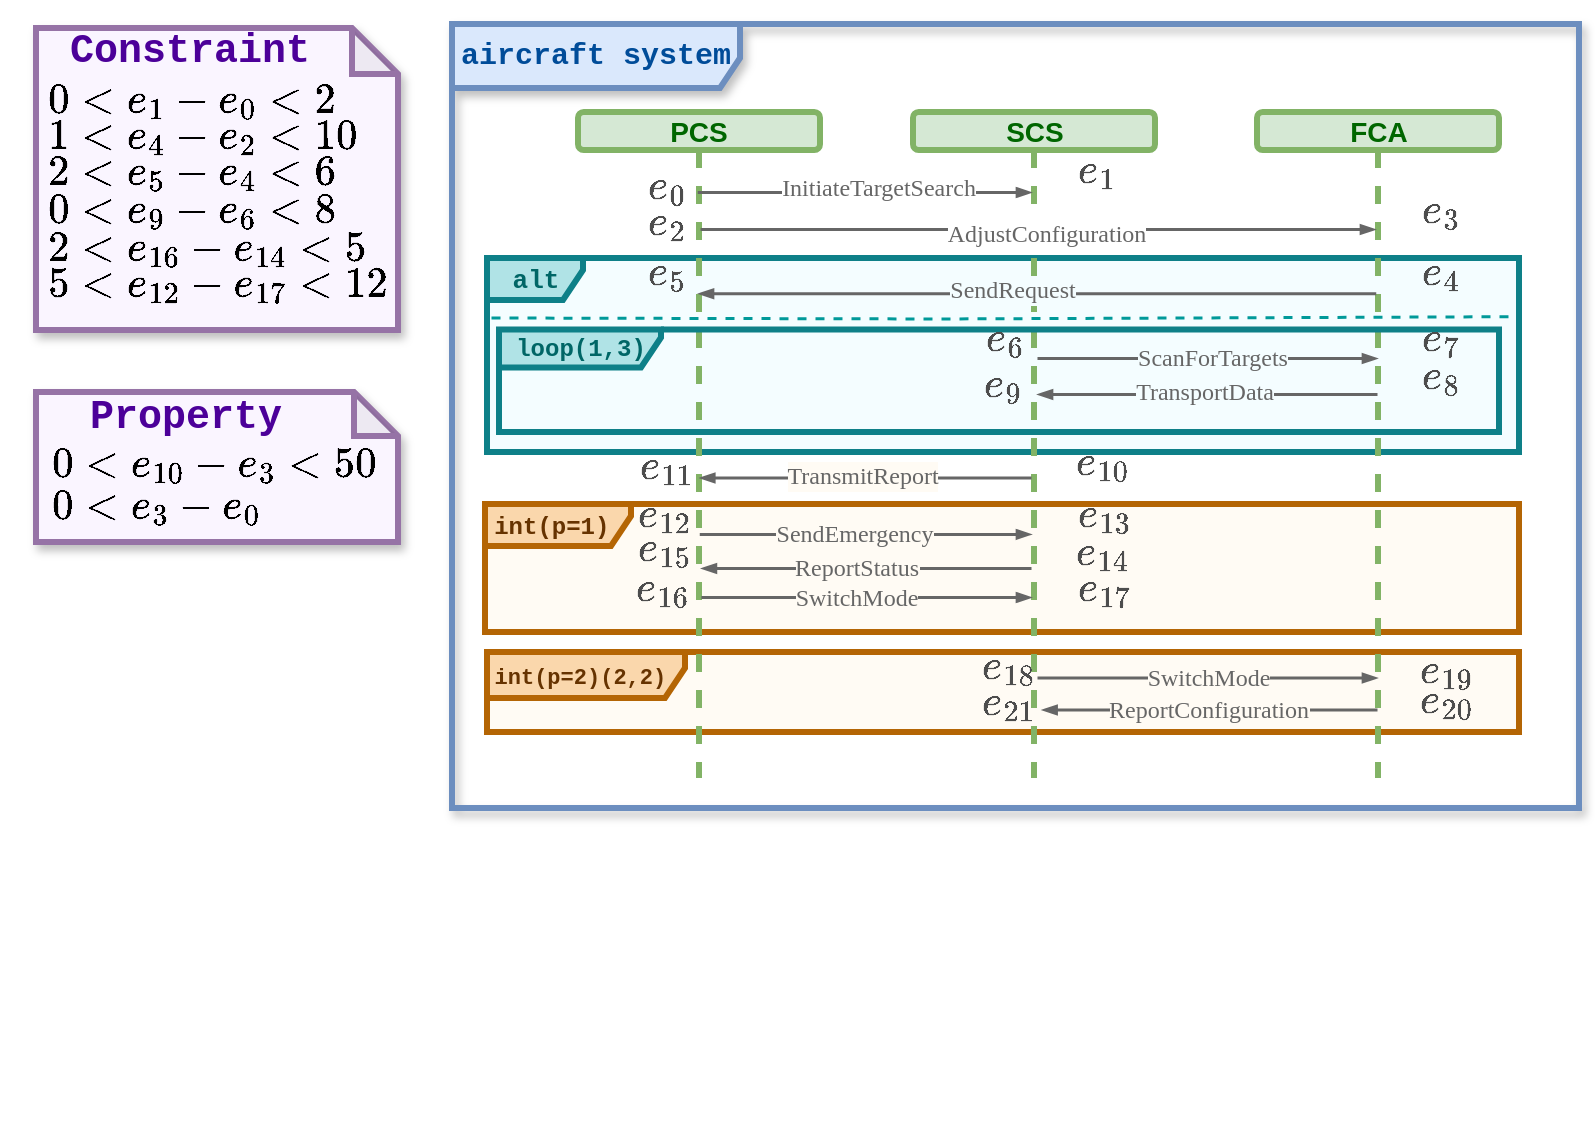 <mxfile version="26.0.10">
  <diagram name="第 1 页" id="b0k8tSVoD-_X0UZyo48S">
    <mxGraphModel dx="1426" dy="704" grid="0" gridSize="10" guides="1" tooltips="1" connect="1" arrows="1" fold="1" page="1" pageScale="1" pageWidth="1169" pageHeight="1654" math="1" shadow="0">
      <root>
        <mxCell id="0" />
        <mxCell id="1" parent="0" />
        <mxCell id="p5RUuBOFeJVeReMCNEkG-402" value="" style="shape=note;whiteSpace=wrap;html=1;backgroundOutline=1;darkOpacity=0.05;strokeColor=#9673a6;strokeWidth=3;fillColor=light-dark(#faf5ff, #392f3f);shadow=1;fontSize=14;size=22;" parent="1" vertex="1">
          <mxGeometry x="21" y="230" width="181" height="75" as="geometry" />
        </mxCell>
        <mxCell id="p5RUuBOFeJVeReMCNEkG-91" value="&lt;b style=&quot;font-family: &amp;quot;Courier New&amp;quot;;&quot;&gt;&lt;font style=&quot;font-size: 11px; color: rgb(102, 51, 0);&quot;&gt;int(p=2)(2,2)&amp;nbsp;&lt;/font&gt;&lt;/b&gt;" style="shape=umlFrame;whiteSpace=wrap;html=1;pointerEvents=0;width=99;height=23;fillColor=#fad7ac;strokeColor=#b46504;fillStyle=auto;shadow=0;strokeWidth=3;swimlaneFillColor=light-dark(#FFFBF4,#002813);" parent="1" vertex="1">
          <mxGeometry x="246.5" y="360" width="516" height="40" as="geometry" />
        </mxCell>
        <mxCell id="p5RUuBOFeJVeReMCNEkG-115" value="&lt;b style=&quot;font-family: &amp;quot;Courier New&amp;quot;;&quot;&gt;&lt;font style=&quot;color: rgb(102, 51, 0);&quot;&gt;int(p=1)&amp;nbsp;&lt;/font&gt;&lt;/b&gt;" style="shape=umlFrame;whiteSpace=wrap;html=1;pointerEvents=0;width=73;height=21;fillColor=#fad7ac;strokeColor=#b46504;fillStyle=auto;shadow=0;strokeWidth=3;swimlaneFillColor=light-dark(#FFFBF4,#002813);" parent="1" vertex="1">
          <mxGeometry x="245.5" y="286" width="517" height="64" as="geometry" />
        </mxCell>
        <mxCell id="p5RUuBOFeJVeReMCNEkG-58" value="&lt;font face=&quot;Courier New&quot; style=&quot;color: rgb(0, 102, 102); font-size: 13px;&quot;&gt;&lt;b style=&quot;&quot;&gt;alt&lt;/b&gt;&lt;/font&gt;" style="shape=umlFrame;whiteSpace=wrap;html=1;pointerEvents=0;width=48;height=21;fillColor=#b0e3e6;strokeColor=#0e8088;fillStyle=auto;shadow=0;strokeWidth=3;gradientColor=none;swimlaneFillColor=light-dark(#F4FDFF,#002813);" parent="1" vertex="1">
          <mxGeometry x="246.5" y="163" width="516" height="97" as="geometry" />
        </mxCell>
        <mxCell id="p5RUuBOFeJVeReMCNEkG-47" value="&lt;font face=&quot;Helvetica&quot; style=&quot;color: rgb(0, 102, 0); font-size: 14px;&quot;&gt;&lt;b style=&quot;&quot;&gt;PCS&lt;/b&gt;&lt;/font&gt;" style="shape=umlLifeline;perimeter=lifelinePerimeter;whiteSpace=wrap;html=1;container=1;dropTarget=0;collapsible=0;recursiveResize=0;outlineConnect=0;portConstraint=eastwest;newEdgeStyle={&quot;curved&quot;:0,&quot;rounded&quot;:0};size=19;fillColor=#d5e8d4;strokeColor=#82b366;strokeWidth=3;rounded=1;shadow=0;" parent="1" vertex="1">
          <mxGeometry x="292" y="90" width="121" height="333" as="geometry" />
        </mxCell>
        <mxCell id="p5RUuBOFeJVeReMCNEkG-213" value="&lt;font face=&quot;Helvetica&quot; style=&quot;color: rgb(0, 102, 0); font-size: 14px;&quot;&gt;&lt;b style=&quot;&quot;&gt;FCA&lt;/b&gt;&lt;/font&gt;" style="shape=umlLifeline;perimeter=lifelinePerimeter;whiteSpace=wrap;html=1;container=1;dropTarget=0;collapsible=0;recursiveResize=0;outlineConnect=0;portConstraint=eastwest;newEdgeStyle={&quot;curved&quot;:0,&quot;rounded&quot;:0};size=19;fillColor=#d5e8d4;strokeColor=#82b366;strokeWidth=3;rounded=1;shadow=0;" parent="1" vertex="1">
          <mxGeometry x="631.5" y="90" width="121" height="333" as="geometry" />
        </mxCell>
        <mxCell id="p5RUuBOFeJVeReMCNEkG-212" value="&lt;font face=&quot;Helvetica&quot; style=&quot;color: rgb(0, 102, 0); font-size: 14px;&quot;&gt;&lt;b style=&quot;&quot;&gt;SCS&lt;/b&gt;&lt;/font&gt;" style="shape=umlLifeline;perimeter=lifelinePerimeter;whiteSpace=wrap;html=1;container=1;dropTarget=0;collapsible=0;recursiveResize=0;outlineConnect=0;portConstraint=eastwest;newEdgeStyle={&quot;curved&quot;:0,&quot;rounded&quot;:0};size=19;fillColor=#d5e8d4;strokeColor=#82b366;strokeWidth=3;rounded=1;shadow=0;" parent="1" vertex="1">
          <mxGeometry x="459.5" y="90" width="121" height="333" as="geometry" />
        </mxCell>
        <mxCell id="p5RUuBOFeJVeReMCNEkG-65" value="&lt;font style=&quot;font-size: 18px; color: rgb(77, 77, 77);&quot;&gt;&lt;b style=&quot;&quot;&gt;\(e_0\)&lt;/b&gt;&lt;/font&gt;" style="text;html=1;align=center;verticalAlign=middle;resizable=0;points=[];autosize=1;strokeColor=none;fillColor=none;" parent="1" vertex="1">
          <mxGeometry x="316" y="113.25" width="40" height="30" as="geometry" />
        </mxCell>
        <mxCell id="p5RUuBOFeJVeReMCNEkG-46" value="&lt;font face=&quot;Courier New&quot; style=&quot;color: rgb(0, 76, 153); font-size: 15px;&quot;&gt;&lt;b style=&quot;&quot;&gt;aircraft system&lt;/b&gt;&lt;/font&gt;" style="shape=umlFrame;whiteSpace=wrap;html=1;pointerEvents=0;width=144;height=32;fillColor=#dae8fc;strokeColor=#6c8ebf;strokeWidth=3;shadow=1;" parent="1" vertex="1">
          <mxGeometry x="229" y="46" width="563.5" height="392" as="geometry" />
        </mxCell>
        <mxCell id="p5RUuBOFeJVeReMCNEkG-49" value="" style="html=1;verticalAlign=bottom;endArrow=blockThin;curved=0;rounded=1;endFill=1;strokeColor=#666666;strokeWidth=1.5;endSize=4;" parent="1" target="p5RUuBOFeJVeReMCNEkG-212" edge="1">
          <mxGeometry x="-0.0" width="80" relative="1" as="geometry">
            <mxPoint x="351.63" y="130.0" as="sourcePoint" />
            <mxPoint x="691.5" y="130.0" as="targetPoint" />
            <mxPoint as="offset" />
          </mxGeometry>
        </mxCell>
        <mxCell id="p5RUuBOFeJVeReMCNEkG-93" value="&lt;span style=&quot;text-align: left; white-space: pre-wrap;&quot;&gt;&lt;font face=&quot;Verdana&quot; style=&quot;color: rgb(102, 102, 102); font-size: 12px;&quot;&gt;InitiateTargetSearch&lt;/font&gt;&lt;/span&gt;" style="edgeLabel;html=1;align=center;verticalAlign=middle;resizable=0;points=[];" parent="p5RUuBOFeJVeReMCNEkG-49" vertex="1" connectable="0">
          <mxGeometry x="-0.237" y="-1" relative="1" as="geometry">
            <mxPoint x="27" y="-3" as="offset" />
          </mxGeometry>
        </mxCell>
        <mxCell id="p5RUuBOFeJVeReMCNEkG-50" value="" style="html=1;verticalAlign=bottom;endArrow=blockThin;curved=0;rounded=0;endFill=1;strokeWidth=1.5;strokeColor=light-dark(#666666,#EDEDED);startSize=6;endSize=4;" parent="1" edge="1">
          <mxGeometry x="-0.001" width="80" relative="1" as="geometry">
            <mxPoint x="353.048" y="148.5" as="sourcePoint" />
            <mxPoint x="690.5" y="148.5" as="targetPoint" />
            <mxPoint as="offset" />
          </mxGeometry>
        </mxCell>
        <mxCell id="p5RUuBOFeJVeReMCNEkG-94" value="&lt;span style=&quot;text-align: left; white-space: pre-wrap;&quot;&gt;&lt;font style=&quot;color: rgb(102, 102, 102); font-size: 12px;&quot; face=&quot;Verdana&quot;&gt;AdjustConfiguration&lt;/font&gt;&lt;/span&gt;" style="edgeLabel;html=1;align=center;verticalAlign=middle;resizable=0;points=[];fontSize=10;" parent="p5RUuBOFeJVeReMCNEkG-50" vertex="1" connectable="0">
          <mxGeometry x="0.011" y="-2" relative="1" as="geometry">
            <mxPoint x="2" as="offset" />
          </mxGeometry>
        </mxCell>
        <mxCell id="p5RUuBOFeJVeReMCNEkG-54" value="" style="html=1;verticalAlign=bottom;endArrow=blockThin;curved=0;rounded=0;endFill=1;strokeColor=light-dark(#666666,#EDEDED);endSize=4;strokeWidth=1.5;" parent="1" edge="1">
          <mxGeometry x="0.0" width="80" relative="1" as="geometry">
            <mxPoint x="518.5" y="318" as="sourcePoint" />
            <mxPoint x="353.444" y="318" as="targetPoint" />
            <mxPoint as="offset" />
          </mxGeometry>
        </mxCell>
        <mxCell id="p5RUuBOFeJVeReMCNEkG-109" value="&lt;font face=&quot;Verdana&quot;&gt;&lt;span style=&quot;font-size: 12px;&quot;&gt;ReportStatus&lt;/span&gt;&lt;/font&gt;" style="edgeLabel;html=1;align=center;verticalAlign=middle;resizable=0;points=[];fontColor=#666666;labelBackgroundColor=light-dark(#fffbf4, #ededed);" parent="p5RUuBOFeJVeReMCNEkG-54" vertex="1" connectable="0">
          <mxGeometry x="0.17" relative="1" as="geometry">
            <mxPoint x="9" as="offset" />
          </mxGeometry>
        </mxCell>
        <mxCell id="p5RUuBOFeJVeReMCNEkG-59" value="" style="html=1;verticalAlign=bottom;endArrow=none;curved=0;rounded=0;strokeWidth=1.5;strokeColor=#666666;endFill=0;endSize=4;startArrow=blockThin;startFill=1;startSize=4;" parent="1" edge="1">
          <mxGeometry width="80" relative="1" as="geometry">
            <mxPoint x="521.5" y="231" as="sourcePoint" />
            <mxPoint x="691.5" y="231" as="targetPoint" />
          </mxGeometry>
        </mxCell>
        <mxCell id="p5RUuBOFeJVeReMCNEkG-102" value="&lt;span style=&quot;text-align: left; white-space: pre-wrap;&quot;&gt;&lt;font style=&quot;font-size: 12px;&quot;&gt;TransportData&lt;/font&gt;&lt;/span&gt;" style="edgeLabel;html=1;align=center;verticalAlign=middle;resizable=0;points=[];labelBackgroundColor=light-dark(#f4fdff, #ededed);fontFamily=Verdana;fontColor=#666666;" parent="p5RUuBOFeJVeReMCNEkG-59" vertex="1" connectable="0">
          <mxGeometry x="-0.159" y="2" relative="1" as="geometry">
            <mxPoint x="12" y="1" as="offset" />
          </mxGeometry>
        </mxCell>
        <mxCell id="p5RUuBOFeJVeReMCNEkG-60" value="" style="endArrow=none;dashed=1;html=1;rounded=0;exitX=-0.003;exitY=0.275;exitDx=0;exitDy=0;exitPerimeter=0;strokeWidth=1.5;strokeColor=#009999;entryX=0.996;entryY=0.332;entryDx=0;entryDy=0;entryPerimeter=0;" parent="1" edge="1">
          <mxGeometry width="50" height="50" relative="1" as="geometry">
            <mxPoint x="248.5" y="192.745" as="sourcePoint" />
            <mxPoint x="759.436" y="192.093" as="targetPoint" />
            <Array as="points">
              <mxPoint x="472.5" y="193.24" />
            </Array>
          </mxGeometry>
        </mxCell>
        <mxCell id="p5RUuBOFeJVeReMCNEkG-61" value="&lt;font face=&quot;Courier New&quot; style=&quot;color: rgb(0, 102, 102);&quot;&gt;&lt;b style=&quot;&quot;&gt;loop(1,3)&lt;/b&gt;&lt;/font&gt;" style="shape=umlFrame;whiteSpace=wrap;html=1;pointerEvents=0;width=81;height=19;fillColor=#b0e3e6;strokeColor=#0e8088;strokeWidth=3;" parent="1" vertex="1">
          <mxGeometry x="252.5" y="198.75" width="500" height="51.25" as="geometry" />
        </mxCell>
        <mxCell id="p5RUuBOFeJVeReMCNEkG-85" value="" style="html=1;verticalAlign=bottom;endArrow=blockThin;curved=0;rounded=0;endSize=4;strokeWidth=1.5;endFill=1;strokeColor=light-dark(#666666,#EDEDED);" parent="1" edge="1">
          <mxGeometry x="-0.0" width="80" relative="1" as="geometry">
            <mxPoint x="352.63" y="300.94" as="sourcePoint" />
            <mxPoint x="518.5" y="300.94" as="targetPoint" />
            <mxPoint as="offset" />
          </mxGeometry>
        </mxCell>
        <mxCell id="p5RUuBOFeJVeReMCNEkG-108" value="&lt;span style=&quot;text-align: left; white-space: pre-wrap;&quot;&gt;&lt;font style=&quot;font-size: 12px;&quot; face=&quot;Verdana&quot;&gt;SendEmergency&lt;/font&gt;&lt;/span&gt;" style="edgeLabel;html=1;align=center;verticalAlign=middle;resizable=0;points=[];labelBackgroundColor=light-dark(#fffbf4, #ededed);fontColor=#666666;" parent="p5RUuBOFeJVeReMCNEkG-85" vertex="1" connectable="0">
          <mxGeometry x="-0.023" y="-1" relative="1" as="geometry">
            <mxPoint x="-4" y="-1" as="offset" />
          </mxGeometry>
        </mxCell>
        <mxCell id="p5RUuBOFeJVeReMCNEkG-95" value="" style="html=1;verticalAlign=bottom;endArrow=none;curved=0;rounded=1;endFill=0;strokeColor=#666666;strokeWidth=1.5;endSize=3;startArrow=blockThin;startFill=1;startSize=4;" parent="1" edge="1">
          <mxGeometry x="-0.0" width="80" relative="1" as="geometry">
            <mxPoint x="352.0" y="180.57" as="sourcePoint" />
            <mxPoint x="690.87" y="180.57" as="targetPoint" />
            <mxPoint as="offset" />
          </mxGeometry>
        </mxCell>
        <mxCell id="p5RUuBOFeJVeReMCNEkG-96" value="&lt;div style=&quot;text-align: left;&quot;&gt;&lt;span style=&quot;background-color: light-dark(rgb(244, 253, 255), rgb(237, 237, 237)); font-size: 12px; white-space: pre-wrap;&quot;&gt;&lt;font face=&quot;Verdana&quot; color=&quot;#666666&quot;&gt;SendRequest&lt;/font&gt;&lt;/span&gt;&lt;/div&gt;" style="edgeLabel;html=1;align=center;verticalAlign=middle;resizable=0;points=[];labelBackgroundColor=light-dark(#f4fdff, #ededed);" parent="p5RUuBOFeJVeReMCNEkG-95" vertex="1" connectable="0">
          <mxGeometry x="-0.237" y="-1" relative="1" as="geometry">
            <mxPoint x="27" y="-3" as="offset" />
          </mxGeometry>
        </mxCell>
        <mxCell id="p5RUuBOFeJVeReMCNEkG-99" value="" style="html=1;verticalAlign=bottom;endArrow=none;curved=0;rounded=0;endFill=0;strokeWidth=1.5;strokeColor=light-dark(#666666,#EDEDED);startSize=4;endSize=3;startArrow=blockThin;startFill=1;" parent="1" edge="1">
          <mxGeometry x="-0.001" width="80" relative="1" as="geometry">
            <mxPoint x="691.5" y="213" as="sourcePoint" />
            <mxPoint x="521.496" y="213" as="targetPoint" />
            <mxPoint as="offset" />
          </mxGeometry>
        </mxCell>
        <mxCell id="p5RUuBOFeJVeReMCNEkG-100" value="&lt;span style=&quot;text-align: left; white-space: pre-wrap;&quot;&gt;&lt;font style=&quot;color: rgb(102, 102, 102); font-size: 12px;&quot; face=&quot;Verdana&quot;&gt;ScanForTargets&lt;/font&gt;&lt;/span&gt;" style="edgeLabel;html=1;align=center;verticalAlign=middle;resizable=0;points=[];fontSize=10;labelBackgroundColor=light-dark(#f4fdff, #ededed);" parent="p5RUuBOFeJVeReMCNEkG-99" vertex="1" connectable="0">
          <mxGeometry x="0.011" y="-2" relative="1" as="geometry">
            <mxPoint x="3" y="2" as="offset" />
          </mxGeometry>
        </mxCell>
        <mxCell id="p5RUuBOFeJVeReMCNEkG-106" value="" style="html=1;verticalAlign=bottom;endArrow=none;curved=0;rounded=0;strokeWidth=1.5;strokeColor=light-dark(#666666,#EDEDED);endFill=0;endSize=4;startArrow=blockThin;startFill=1;startSize=4;" parent="1" edge="1">
          <mxGeometry width="80" relative="1" as="geometry">
            <mxPoint x="352.63" y="272.72" as="sourcePoint" />
            <mxPoint x="518.5" y="272.72" as="targetPoint" />
          </mxGeometry>
        </mxCell>
        <mxCell id="p5RUuBOFeJVeReMCNEkG-107" value="&lt;div style=&quot;text-align: left;&quot;&gt;&lt;span style=&quot;background-color: light-dark(rgb(255, 251, 244), rgb(237, 237, 237)); color: light-dark(rgb(102, 102, 102), rgb(149, 149, 149)); font-size: 12px; white-space: pre-wrap;&quot;&gt;TransmitReport&lt;/span&gt;&lt;/div&gt;" style="edgeLabel;html=1;align=center;verticalAlign=middle;resizable=0;points=[];labelBackgroundColor=light-dark(#fffbf4, #ededed);fontFamily=Verdana;fontColor=#666666;" parent="p5RUuBOFeJVeReMCNEkG-106" vertex="1" connectable="0">
          <mxGeometry x="-0.159" y="2" relative="1" as="geometry">
            <mxPoint x="12" y="1" as="offset" />
          </mxGeometry>
        </mxCell>
        <mxCell id="p5RUuBOFeJVeReMCNEkG-112" value="" style="html=1;verticalAlign=bottom;endArrow=blockThin;curved=0;rounded=0;endSize=4;strokeWidth=1.5;endFill=1;strokeColor=light-dark(#666666,#EDEDED);" parent="1" edge="1">
          <mxGeometry x="-0.0" width="80" relative="1" as="geometry">
            <mxPoint x="353.444" y="332.5" as="sourcePoint" />
            <mxPoint x="518.5" y="332.5" as="targetPoint" />
            <mxPoint as="offset" />
          </mxGeometry>
        </mxCell>
        <mxCell id="p5RUuBOFeJVeReMCNEkG-113" value="&lt;span style=&quot;text-align: left; white-space: pre-wrap;&quot;&gt;&lt;font style=&quot;font-size: 12px;&quot; face=&quot;Verdana&quot;&gt;SwitchMode&lt;/font&gt;&lt;/span&gt;" style="edgeLabel;html=1;align=center;verticalAlign=middle;resizable=0;points=[];labelBackgroundColor=light-dark(#fffbf4, #ededed);fontColor=#666666;" parent="p5RUuBOFeJVeReMCNEkG-112" vertex="1" connectable="0">
          <mxGeometry x="-0.023" y="-1" relative="1" as="geometry">
            <mxPoint x="-3" y="-1" as="offset" />
          </mxGeometry>
        </mxCell>
        <mxCell id="p5RUuBOFeJVeReMCNEkG-118" value="" style="html=1;verticalAlign=bottom;endArrow=none;curved=0;rounded=0;endFill=0;strokeColor=light-dark(#666666,#EDEDED);endSize=4;strokeWidth=1.5;startSize=4;startArrow=blockThin;startFill=1;" parent="1" edge="1">
          <mxGeometry x="0.0" width="80" relative="1" as="geometry">
            <mxPoint x="691.5" y="372.77" as="sourcePoint" />
            <mxPoint x="521.5" y="372.77" as="targetPoint" />
            <mxPoint as="offset" />
          </mxGeometry>
        </mxCell>
        <mxCell id="p5RUuBOFeJVeReMCNEkG-119" value="&lt;font style=&quot;font-size: 12px;&quot; face=&quot;Verdana&quot;&gt;SwitchMode&lt;/font&gt;" style="edgeLabel;html=1;align=center;verticalAlign=middle;resizable=0;points=[];fontColor=#666666;labelBackgroundColor=light-dark(#fffbf4, #ededed);" parent="p5RUuBOFeJVeReMCNEkG-118" vertex="1" connectable="0">
          <mxGeometry x="0.17" relative="1" as="geometry">
            <mxPoint x="15" as="offset" />
          </mxGeometry>
        </mxCell>
        <mxCell id="p5RUuBOFeJVeReMCNEkG-120" value="" style="html=1;verticalAlign=bottom;endArrow=none;curved=0;rounded=0;endSize=4;strokeWidth=1.5;endFill=0;strokeColor=light-dark(#666666,#EDEDED);startArrow=blockThin;startFill=1;startSize=4;" parent="1" edge="1">
          <mxGeometry x="-0.0" width="80" relative="1" as="geometry">
            <mxPoint x="523.786" y="388.77" as="sourcePoint" />
            <mxPoint x="691.5" y="388.77" as="targetPoint" />
            <mxPoint as="offset" />
          </mxGeometry>
        </mxCell>
        <mxCell id="p5RUuBOFeJVeReMCNEkG-121" value="&lt;div style=&quot;text-align: left;&quot;&gt;&lt;span style=&quot;background-color: light-dark(rgb(255, 251, 244), rgb(237, 237, 237)); color: light-dark(rgb(102, 102, 102), rgb(149, 149, 149)); white-space: pre-wrap;&quot;&gt;&lt;font style=&quot;font-size: 12px;&quot; face=&quot;Verdana&quot;&gt;ReportConfiguration&lt;/font&gt;&lt;/span&gt;&lt;/div&gt;" style="edgeLabel;html=1;align=center;verticalAlign=middle;resizable=0;points=[];labelBackgroundColor=light-dark(#fffbf4, #ededed);fontColor=#666666;" parent="p5RUuBOFeJVeReMCNEkG-120" vertex="1" connectable="0">
          <mxGeometry x="-0.023" y="-1" relative="1" as="geometry">
            <mxPoint x="1" y="-1" as="offset" />
          </mxGeometry>
        </mxCell>
        <mxCell id="p5RUuBOFeJVeReMCNEkG-397" value="" style="group" parent="1" vertex="1" connectable="0">
          <mxGeometry x="3" y="316" width="184" height="283" as="geometry" />
        </mxCell>
        <mxCell id="p5RUuBOFeJVeReMCNEkG-403" value="&lt;span style=&quot;font-style: normal; font-variant-ligatures: normal; font-variant-caps: normal; letter-spacing: normal; orphans: 2; text-align: left; text-indent: 0px; text-transform: none; widows: 2; word-spacing: 0px; -webkit-text-stroke-width: 0px; white-space: nowrap; text-decoration-thickness: initial; text-decoration-style: initial; text-decoration-color: initial; float: none; display: inline !important;&quot;&gt;&lt;font face=&quot;Courier New&quot; style=&quot;color: rgb(76, 0, 153); font-size: 20px;&quot;&gt;&lt;b style=&quot;&quot;&gt;Property&lt;/b&gt;&lt;/font&gt;&lt;/span&gt;" style="text;whiteSpace=wrap;html=1;shadow=1;rounded=1;" parent="p5RUuBOFeJVeReMCNEkG-397" vertex="1">
          <mxGeometry x="42.5" y="-92" width="146.8" height="25.57" as="geometry" />
        </mxCell>
        <mxCell id="p5RUuBOFeJVeReMCNEkG-404" value="&lt;font style=&quot;font-size: 18px;&quot;&gt;\(0 &amp;lt; e_{10} - e_3 &amp;lt; 50\)&lt;/font&gt;&lt;div&gt;&lt;span style=&quot;font-size: 18px;&quot;&gt;\(0 &amp;lt; e_3 - e_0\)&lt;/span&gt;&lt;/div&gt;" style="text;html=1;align=left;verticalAlign=middle;whiteSpace=wrap;rounded=0;" parent="p5RUuBOFeJVeReMCNEkG-397" vertex="1">
          <mxGeometry x="24" y="-54" width="177.5" height="29" as="geometry" />
        </mxCell>
        <mxCell id="p5RUuBOFeJVeReMCNEkG-405" value="&lt;font style=&quot;font-size: 18px; color: rgb(77, 77, 77);&quot;&gt;&lt;b style=&quot;&quot;&gt;\(e_1\)&lt;/b&gt;&lt;/font&gt;" style="text;html=1;align=center;verticalAlign=middle;resizable=0;points=[];autosize=1;strokeColor=none;fillColor=none;" parent="1" vertex="1">
          <mxGeometry x="516" y="103.25" width="70" height="34" as="geometry" />
        </mxCell>
        <mxCell id="p5RUuBOFeJVeReMCNEkG-406" value="&lt;font style=&quot;font-size: 18px; color: rgb(77, 77, 77);&quot;&gt;&lt;b style=&quot;&quot;&gt;\(e_2\)&lt;/b&gt;&lt;/font&gt;" style="text;html=1;align=center;verticalAlign=middle;resizable=0;points=[];autosize=1;strokeColor=none;fillColor=none;" parent="1" vertex="1">
          <mxGeometry x="301" y="129" width="70" height="34" as="geometry" />
        </mxCell>
        <mxCell id="p5RUuBOFeJVeReMCNEkG-407" value="&lt;font style=&quot;font-size: 18px; color: rgb(77, 77, 77);&quot;&gt;&lt;b style=&quot;&quot;&gt;\(e_3\)&lt;/b&gt;&lt;/font&gt;" style="text;html=1;align=center;verticalAlign=middle;resizable=0;points=[];autosize=1;strokeColor=none;fillColor=none;" parent="1" vertex="1">
          <mxGeometry x="687.5" y="123" width="70" height="34" as="geometry" />
        </mxCell>
        <mxCell id="p5RUuBOFeJVeReMCNEkG-408" value="&lt;font style=&quot;font-size: 18px; color: rgb(77, 77, 77);&quot;&gt;&lt;b style=&quot;&quot;&gt;\(e_5\)&lt;/b&gt;&lt;/font&gt;" style="text;html=1;align=center;verticalAlign=middle;resizable=0;points=[];autosize=1;strokeColor=none;fillColor=none;" parent="1" vertex="1">
          <mxGeometry x="301" y="153.75" width="70" height="34" as="geometry" />
        </mxCell>
        <mxCell id="p5RUuBOFeJVeReMCNEkG-409" value="&lt;font style=&quot;font-size: 18px; color: rgb(77, 77, 77);&quot;&gt;&lt;b style=&quot;&quot;&gt;\(e_4\)&lt;/b&gt;&lt;/font&gt;" style="text;html=1;align=center;verticalAlign=middle;resizable=0;points=[];autosize=1;strokeColor=none;fillColor=none;" parent="1" vertex="1">
          <mxGeometry x="688" y="153.75" width="70" height="34" as="geometry" />
        </mxCell>
        <mxCell id="p5RUuBOFeJVeReMCNEkG-410" value="&lt;font style=&quot;font-size: 18px; color: rgb(77, 77, 77);&quot;&gt;&lt;b style=&quot;&quot;&gt;\(e_7\)&lt;/b&gt;&lt;/font&gt;" style="text;html=1;align=center;verticalAlign=middle;resizable=0;points=[];autosize=1;strokeColor=none;fillColor=none;" parent="1" vertex="1">
          <mxGeometry x="688" y="187" width="70" height="34" as="geometry" />
        </mxCell>
        <mxCell id="p5RUuBOFeJVeReMCNEkG-411" value="&lt;font style=&quot;font-size: 18px; color: rgb(77, 77, 77);&quot;&gt;&lt;b style=&quot;&quot;&gt;\(e_8\)&lt;/b&gt;&lt;/font&gt;" style="text;html=1;align=center;verticalAlign=middle;resizable=0;points=[];autosize=1;strokeColor=none;fillColor=none;" parent="1" vertex="1">
          <mxGeometry x="688" y="206" width="70" height="34" as="geometry" />
        </mxCell>
        <mxCell id="p5RUuBOFeJVeReMCNEkG-412" value="&lt;font style=&quot;font-size: 18px; color: rgb(77, 77, 77);&quot;&gt;&lt;b style=&quot;&quot;&gt;\(e_6\)&lt;/b&gt;&lt;/font&gt;" style="text;html=1;align=center;verticalAlign=middle;resizable=0;points=[];autosize=1;strokeColor=none;fillColor=none;" parent="1" vertex="1">
          <mxGeometry x="469.5" y="187" width="70" height="34" as="geometry" />
        </mxCell>
        <mxCell id="p5RUuBOFeJVeReMCNEkG-413" value="&lt;font style=&quot;font-size: 18px; color: rgb(77, 77, 77);&quot;&gt;&lt;b style=&quot;&quot;&gt;\(e_9\)&lt;/b&gt;&lt;/font&gt;" style="text;html=1;align=center;verticalAlign=middle;resizable=0;points=[];autosize=1;strokeColor=none;fillColor=none;" parent="1" vertex="1">
          <mxGeometry x="469" y="210" width="70" height="34" as="geometry" />
        </mxCell>
        <mxCell id="p5RUuBOFeJVeReMCNEkG-414" value="&lt;font style=&quot;font-size: 18px; color: rgb(77, 77, 77);&quot;&gt;&lt;b style=&quot;&quot;&gt;\(e_{10}\)&lt;/b&gt;&lt;/font&gt;" style="text;html=1;align=center;verticalAlign=middle;resizable=0;points=[];autosize=1;strokeColor=none;fillColor=none;" parent="1" vertex="1">
          <mxGeometry x="507" y="249" width="94" height="34" as="geometry" />
        </mxCell>
        <mxCell id="p5RUuBOFeJVeReMCNEkG-415" value="&lt;font style=&quot;font-size: 18px; color: rgb(77, 77, 77);&quot;&gt;&lt;b style=&quot;&quot;&gt;\(e_{11}\)&lt;/b&gt;&lt;/font&gt;" style="text;html=1;align=center;verticalAlign=middle;resizable=0;points=[];autosize=1;strokeColor=none;fillColor=none;" parent="1" vertex="1">
          <mxGeometry x="289.5" y="250.5" width="93" height="34" as="geometry" />
        </mxCell>
        <mxCell id="p5RUuBOFeJVeReMCNEkG-416" value="&lt;font style=&quot;font-size: 18px; color: rgb(77, 77, 77);&quot;&gt;&lt;b style=&quot;&quot;&gt;\(e_{12}\)&lt;/b&gt;&lt;/font&gt;" style="text;html=1;align=center;verticalAlign=middle;resizable=0;points=[];autosize=1;strokeColor=none;fillColor=none;" parent="1" vertex="1">
          <mxGeometry x="288" y="274.5" width="94" height="34" as="geometry" />
        </mxCell>
        <mxCell id="p5RUuBOFeJVeReMCNEkG-417" value="&lt;font style=&quot;font-size: 18px; color: rgb(77, 77, 77);&quot;&gt;&lt;b style=&quot;&quot;&gt;\(e_{15}\)&lt;/b&gt;&lt;/font&gt;" style="text;html=1;align=center;verticalAlign=middle;resizable=0;points=[];autosize=1;strokeColor=none;fillColor=none;" parent="1" vertex="1">
          <mxGeometry x="288" y="292" width="94" height="34" as="geometry" />
        </mxCell>
        <mxCell id="p5RUuBOFeJVeReMCNEkG-419" value="&lt;font style=&quot;font-size: 18px; color: rgb(77, 77, 77);&quot;&gt;&lt;b style=&quot;&quot;&gt;\(e_{16}\)&lt;/b&gt;&lt;/font&gt;" style="text;html=1;align=center;verticalAlign=middle;resizable=0;points=[];autosize=1;strokeColor=none;fillColor=none;" parent="1" vertex="1">
          <mxGeometry x="287" y="312" width="94" height="34" as="geometry" />
        </mxCell>
        <mxCell id="p5RUuBOFeJVeReMCNEkG-421" value="&lt;font style=&quot;font-size: 18px; color: rgb(77, 77, 77);&quot;&gt;&lt;b style=&quot;&quot;&gt;\(e_{13}\)&lt;/b&gt;&lt;/font&gt;" style="text;html=1;align=center;verticalAlign=middle;resizable=0;points=[];autosize=1;strokeColor=none;fillColor=none;" parent="1" vertex="1">
          <mxGeometry x="508" y="274.5" width="94" height="34" as="geometry" />
        </mxCell>
        <mxCell id="p5RUuBOFeJVeReMCNEkG-422" value="&lt;font style=&quot;font-size: 18px; color: rgb(77, 77, 77);&quot;&gt;&lt;b style=&quot;&quot;&gt;\(e_{14}\)&lt;/b&gt;&lt;/font&gt;" style="text;html=1;align=center;verticalAlign=middle;resizable=0;points=[];autosize=1;strokeColor=none;fillColor=none;" parent="1" vertex="1">
          <mxGeometry x="506.5" y="294" width="94" height="34" as="geometry" />
        </mxCell>
        <mxCell id="p5RUuBOFeJVeReMCNEkG-423" value="&lt;font style=&quot;font-size: 18px; color: rgb(77, 77, 77);&quot;&gt;&lt;b style=&quot;&quot;&gt;\(e_{17}\)&lt;/b&gt;&lt;/font&gt;" style="text;html=1;align=center;verticalAlign=middle;resizable=0;points=[];autosize=1;strokeColor=none;fillColor=none;" parent="1" vertex="1">
          <mxGeometry x="508" y="312" width="94" height="34" as="geometry" />
        </mxCell>
        <mxCell id="p5RUuBOFeJVeReMCNEkG-425" value="&lt;font style=&quot;font-size: 18px; color: rgb(77, 77, 77);&quot;&gt;&lt;b style=&quot;&quot;&gt;\(e_{18}\)&lt;/b&gt;&lt;/font&gt;" style="text;html=1;align=center;verticalAlign=middle;resizable=0;points=[];autosize=1;strokeColor=none;fillColor=none;" parent="1" vertex="1">
          <mxGeometry x="460" y="351" width="94" height="34" as="geometry" />
        </mxCell>
        <mxCell id="p5RUuBOFeJVeReMCNEkG-426" value="&lt;font style=&quot;font-size: 18px; color: rgb(77, 77, 77);&quot;&gt;&lt;b style=&quot;&quot;&gt;\(e_{21}\)&lt;/b&gt;&lt;/font&gt;" style="text;html=1;align=center;verticalAlign=middle;resizable=0;points=[];autosize=1;strokeColor=none;fillColor=none;" parent="1" vertex="1">
          <mxGeometry x="460" y="369" width="94" height="34" as="geometry" />
        </mxCell>
        <mxCell id="p5RUuBOFeJVeReMCNEkG-427" value="&lt;font style=&quot;font-size: 18px; color: rgb(77, 77, 77);&quot;&gt;&lt;b style=&quot;&quot;&gt;\(e_{20}\)&lt;/b&gt;&lt;/font&gt;" style="text;html=1;align=center;verticalAlign=middle;resizable=0;points=[];autosize=1;strokeColor=none;fillColor=none;" parent="1" vertex="1">
          <mxGeometry x="678.5" y="368" width="94" height="34" as="geometry" />
        </mxCell>
        <mxCell id="p5RUuBOFeJVeReMCNEkG-428" value="&lt;font style=&quot;font-size: 18px; color: rgb(77, 77, 77);&quot;&gt;&lt;b style=&quot;&quot;&gt;\(e_{19}\)&lt;/b&gt;&lt;/font&gt;" style="text;html=1;align=center;verticalAlign=middle;resizable=0;points=[];autosize=1;strokeColor=none;fillColor=none;" parent="1" vertex="1">
          <mxGeometry x="678.5" y="353" width="94" height="34" as="geometry" />
        </mxCell>
        <mxCell id="p5RUuBOFeJVeReMCNEkG-398" value="" style="group;strokeWidth=4;dashed=1;shadow=1;rounded=0;fontSize=14;" parent="1" vertex="1" connectable="0">
          <mxGeometry x="21" y="38" width="181" height="172" as="geometry" />
        </mxCell>
        <mxCell id="p5RUuBOFeJVeReMCNEkG-399" value="" style="shape=note;whiteSpace=wrap;html=1;backgroundOutline=1;darkOpacity=0.05;strokeColor=#9673a6;strokeWidth=3;fillColor=light-dark(#faf5ff, #392f3f);shadow=1;fontSize=14;size=23;" parent="p5RUuBOFeJVeReMCNEkG-398" vertex="1">
          <mxGeometry y="10" width="181" height="151" as="geometry" />
        </mxCell>
        <mxCell id="p5RUuBOFeJVeReMCNEkG-400" value="&lt;div style=&quot;line-height: 100%;&quot;&gt;&lt;font face=&quot;Helvetica&quot; style=&quot;font-size: 18px; line-height: 100%;&quot;&gt;&lt;span style=&quot;background-color: transparent; color: light-dark(rgb(0, 0, 0), rgb(255, 255, 255)); text-wrap-mode: nowrap;&quot;&gt;\(0 &amp;lt; e_1 - e_0 &amp;lt; 2\)&lt;/span&gt;&lt;/font&gt;&lt;/div&gt;&lt;div style=&quot;line-height: 100%;&quot;&gt;&lt;font face=&quot;Helvetica&quot; style=&quot;font-size: 18px; line-height: 100%;&quot;&gt;&lt;span style=&quot;background-color: transparent; color: light-dark(rgb(0, 0, 0), rgb(255, 255, 255));&quot;&gt;\(1 &amp;lt; e_4 - e_2 &amp;lt; 10\)&lt;/span&gt;&lt;/font&gt;&lt;/div&gt;&lt;div style=&quot;line-height: 100%;&quot;&gt;&lt;font face=&quot;Helvetica&quot; style=&quot;font-size: 18px; line-height: 100%;&quot;&gt;&lt;span style=&quot;text-wrap-mode: nowrap;&quot;&gt;\(2 &amp;lt; e_5 - e_4 &amp;lt; 6\)&lt;/span&gt;&lt;span style=&quot;background-color: transparent; color: light-dark(rgb(0, 0, 0), rgb(255, 255, 255));&quot;&gt;&lt;/span&gt;&lt;/font&gt;&lt;/div&gt;&lt;div style=&quot;line-height: 100%;&quot;&gt;&lt;font face=&quot;Helvetica&quot; style=&quot;font-size: 18px; line-height: 100%;&quot;&gt;&lt;span style=&quot;text-wrap-mode: nowrap;&quot;&gt;\(0 &amp;lt; e_9 - e_6 &amp;lt; 8\)&lt;/span&gt;&lt;/font&gt;&lt;/div&gt;&lt;div style=&quot;line-height: 100%;&quot;&gt;&lt;font face=&quot;Helvetica&quot; style=&quot;font-size: 18px; line-height: 100%;&quot;&gt;\(2 &amp;lt; e_{16} - e_{14} &amp;lt; 5\)&lt;/font&gt;&lt;div&gt;&lt;font face=&quot;Helvetica&quot; style=&quot;font-size: 18px; line-height: 100%;&quot;&gt;\(5 &amp;lt; e_{12} - e_{17} &amp;lt; 12\)&lt;/font&gt;&lt;/div&gt;&lt;/div&gt;" style="text;html=1;align=left;verticalAlign=middle;whiteSpace=wrap;rounded=0;" parent="p5RUuBOFeJVeReMCNEkG-398" vertex="1">
          <mxGeometry x="3.57" y="17" width="166.87" height="149" as="geometry" />
        </mxCell>
        <mxCell id="p5RUuBOFeJVeReMCNEkG-401" value="&lt;span style=&quot;font-style: normal; font-variant-ligatures: normal; font-variant-caps: normal; letter-spacing: normal; orphans: 2; text-align: left; text-indent: 0px; text-transform: none; widows: 2; word-spacing: 0px; -webkit-text-stroke-width: 0px; white-space: nowrap; text-decoration-thickness: initial; text-decoration-style: initial; text-decoration-color: initial; float: none; display: inline !important;&quot;&gt;&lt;font face=&quot;Courier New&quot; style=&quot;color: rgb(76, 0, 153); font-size: 20px;&quot;&gt;&lt;b style=&quot;&quot;&gt;Constraint&lt;/b&gt;&lt;/font&gt;&lt;/span&gt;" style="text;whiteSpace=wrap;html=1;shadow=1;rounded=1;" parent="p5RUuBOFeJVeReMCNEkG-398" vertex="1">
          <mxGeometry x="15" y="3" width="147" height="26" as="geometry" />
        </mxCell>
      </root>
    </mxGraphModel>
  </diagram>
</mxfile>
